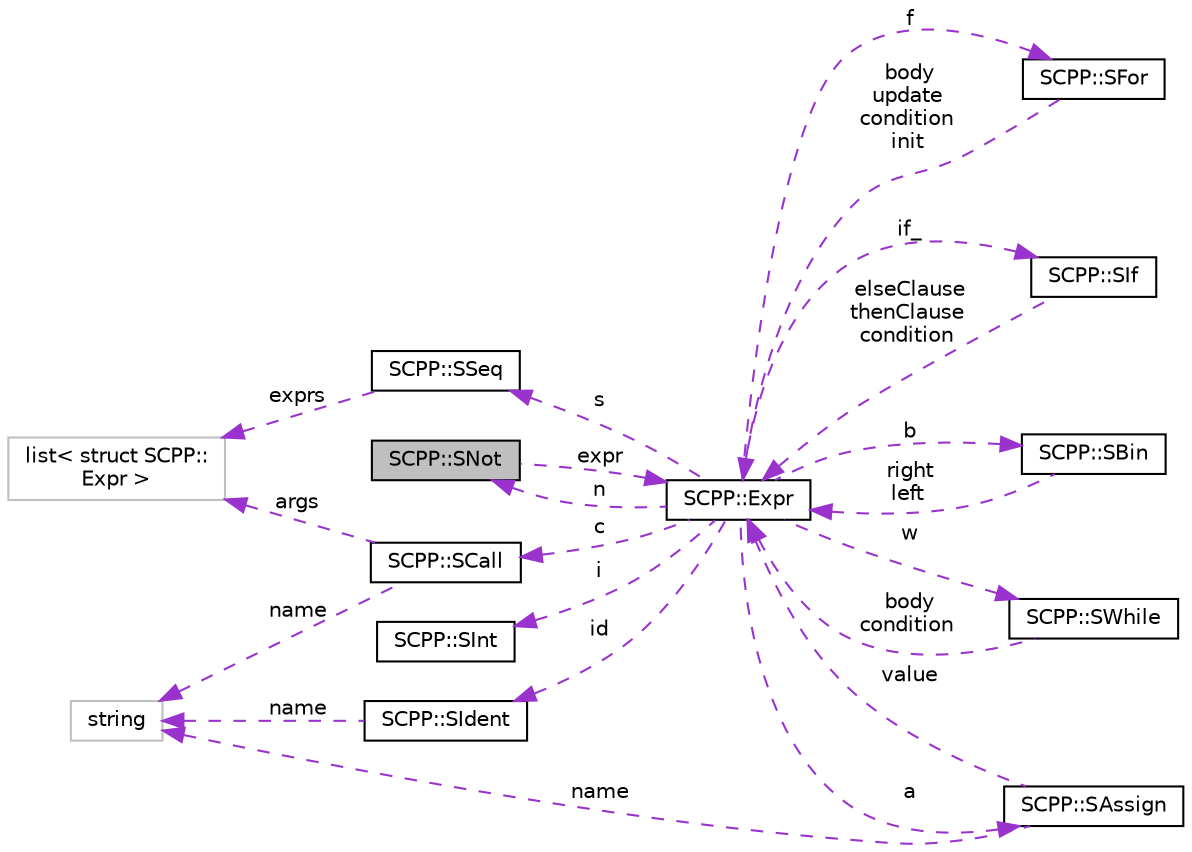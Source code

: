 digraph "SCPP::SNot"
{
 // LATEX_PDF_SIZE
  edge [fontname="Helvetica",fontsize="10",labelfontname="Helvetica",labelfontsize="10"];
  node [fontname="Helvetica",fontsize="10",shape=record];
  rankdir="LR";
  Node1 [label="SCPP::SNot",height=0.2,width=0.4,color="black", fillcolor="grey75", style="filled", fontcolor="black",tooltip=" "];
  Node2 -> Node1 [dir="back",color="darkorchid3",fontsize="10",style="dashed",label=" expr" ,fontname="Helvetica"];
  Node2 [label="SCPP::Expr",height=0.2,width=0.4,color="black", fillcolor="white", style="filled",URL="$structSCPP_1_1Expr.html",tooltip="式を表す構造体"];
  Node3 -> Node2 [dir="back",color="darkorchid3",fontsize="10",style="dashed",label=" f" ,fontname="Helvetica"];
  Node3 [label="SCPP::SFor",height=0.2,width=0.4,color="black", fillcolor="white", style="filled",URL="$structSCPP_1_1SFor.html",tooltip=" "];
  Node2 -> Node3 [dir="back",color="darkorchid3",fontsize="10",style="dashed",label=" body\nupdate\ncondition\ninit" ,fontname="Helvetica"];
  Node4 -> Node2 [dir="back",color="darkorchid3",fontsize="10",style="dashed",label=" if_" ,fontname="Helvetica"];
  Node4 [label="SCPP::SIf",height=0.2,width=0.4,color="black", fillcolor="white", style="filled",URL="$structSCPP_1_1SIf.html",tooltip=" "];
  Node2 -> Node4 [dir="back",color="darkorchid3",fontsize="10",style="dashed",label=" elseClause\nthenClause\ncondition" ,fontname="Helvetica"];
  Node5 -> Node2 [dir="back",color="darkorchid3",fontsize="10",style="dashed",label=" b" ,fontname="Helvetica"];
  Node5 [label="SCPP::SBin",height=0.2,width=0.4,color="black", fillcolor="white", style="filled",URL="$structSCPP_1_1SBin.html",tooltip=" "];
  Node2 -> Node5 [dir="back",color="darkorchid3",fontsize="10",style="dashed",label=" right\nleft" ,fontname="Helvetica"];
  Node6 -> Node2 [dir="back",color="darkorchid3",fontsize="10",style="dashed",label=" id" ,fontname="Helvetica"];
  Node6 [label="SCPP::SIdent",height=0.2,width=0.4,color="black", fillcolor="white", style="filled",URL="$structSCPP_1_1SIdent.html",tooltip=" "];
  Node7 -> Node6 [dir="back",color="darkorchid3",fontsize="10",style="dashed",label=" name" ,fontname="Helvetica"];
  Node7 [label="string",height=0.2,width=0.4,color="grey75", fillcolor="white", style="filled",tooltip=" "];
  Node8 -> Node2 [dir="back",color="darkorchid3",fontsize="10",style="dashed",label=" w" ,fontname="Helvetica"];
  Node8 [label="SCPP::SWhile",height=0.2,width=0.4,color="black", fillcolor="white", style="filled",URL="$structSCPP_1_1SWhile.html",tooltip=" "];
  Node2 -> Node8 [dir="back",color="darkorchid3",fontsize="10",style="dashed",label=" body\ncondition" ,fontname="Helvetica"];
  Node9 -> Node2 [dir="back",color="darkorchid3",fontsize="10",style="dashed",label=" s" ,fontname="Helvetica"];
  Node9 [label="SCPP::SSeq",height=0.2,width=0.4,color="black", fillcolor="white", style="filled",URL="$structSCPP_1_1SSeq.html",tooltip=" "];
  Node10 -> Node9 [dir="back",color="darkorchid3",fontsize="10",style="dashed",label=" exprs" ,fontname="Helvetica"];
  Node10 [label="list\< struct SCPP::\lExpr \>",height=0.2,width=0.4,color="grey75", fillcolor="white", style="filled",tooltip=" "];
  Node11 -> Node2 [dir="back",color="darkorchid3",fontsize="10",style="dashed",label=" i" ,fontname="Helvetica"];
  Node11 [label="SCPP::SInt",height=0.2,width=0.4,color="black", fillcolor="white", style="filled",URL="$structSCPP_1_1SInt.html",tooltip=" "];
  Node1 -> Node2 [dir="back",color="darkorchid3",fontsize="10",style="dashed",label=" n" ,fontname="Helvetica"];
  Node12 -> Node2 [dir="back",color="darkorchid3",fontsize="10",style="dashed",label=" a" ,fontname="Helvetica"];
  Node12 [label="SCPP::SAssign",height=0.2,width=0.4,color="black", fillcolor="white", style="filled",URL="$structSCPP_1_1SAssign.html",tooltip=" "];
  Node7 -> Node12 [dir="back",color="darkorchid3",fontsize="10",style="dashed",label=" name" ,fontname="Helvetica"];
  Node2 -> Node12 [dir="back",color="darkorchid3",fontsize="10",style="dashed",label=" value" ,fontname="Helvetica"];
  Node13 -> Node2 [dir="back",color="darkorchid3",fontsize="10",style="dashed",label=" c" ,fontname="Helvetica"];
  Node13 [label="SCPP::SCall",height=0.2,width=0.4,color="black", fillcolor="white", style="filled",URL="$structSCPP_1_1SCall.html",tooltip=" "];
  Node10 -> Node13 [dir="back",color="darkorchid3",fontsize="10",style="dashed",label=" args" ,fontname="Helvetica"];
  Node7 -> Node13 [dir="back",color="darkorchid3",fontsize="10",style="dashed",label=" name" ,fontname="Helvetica"];
}
